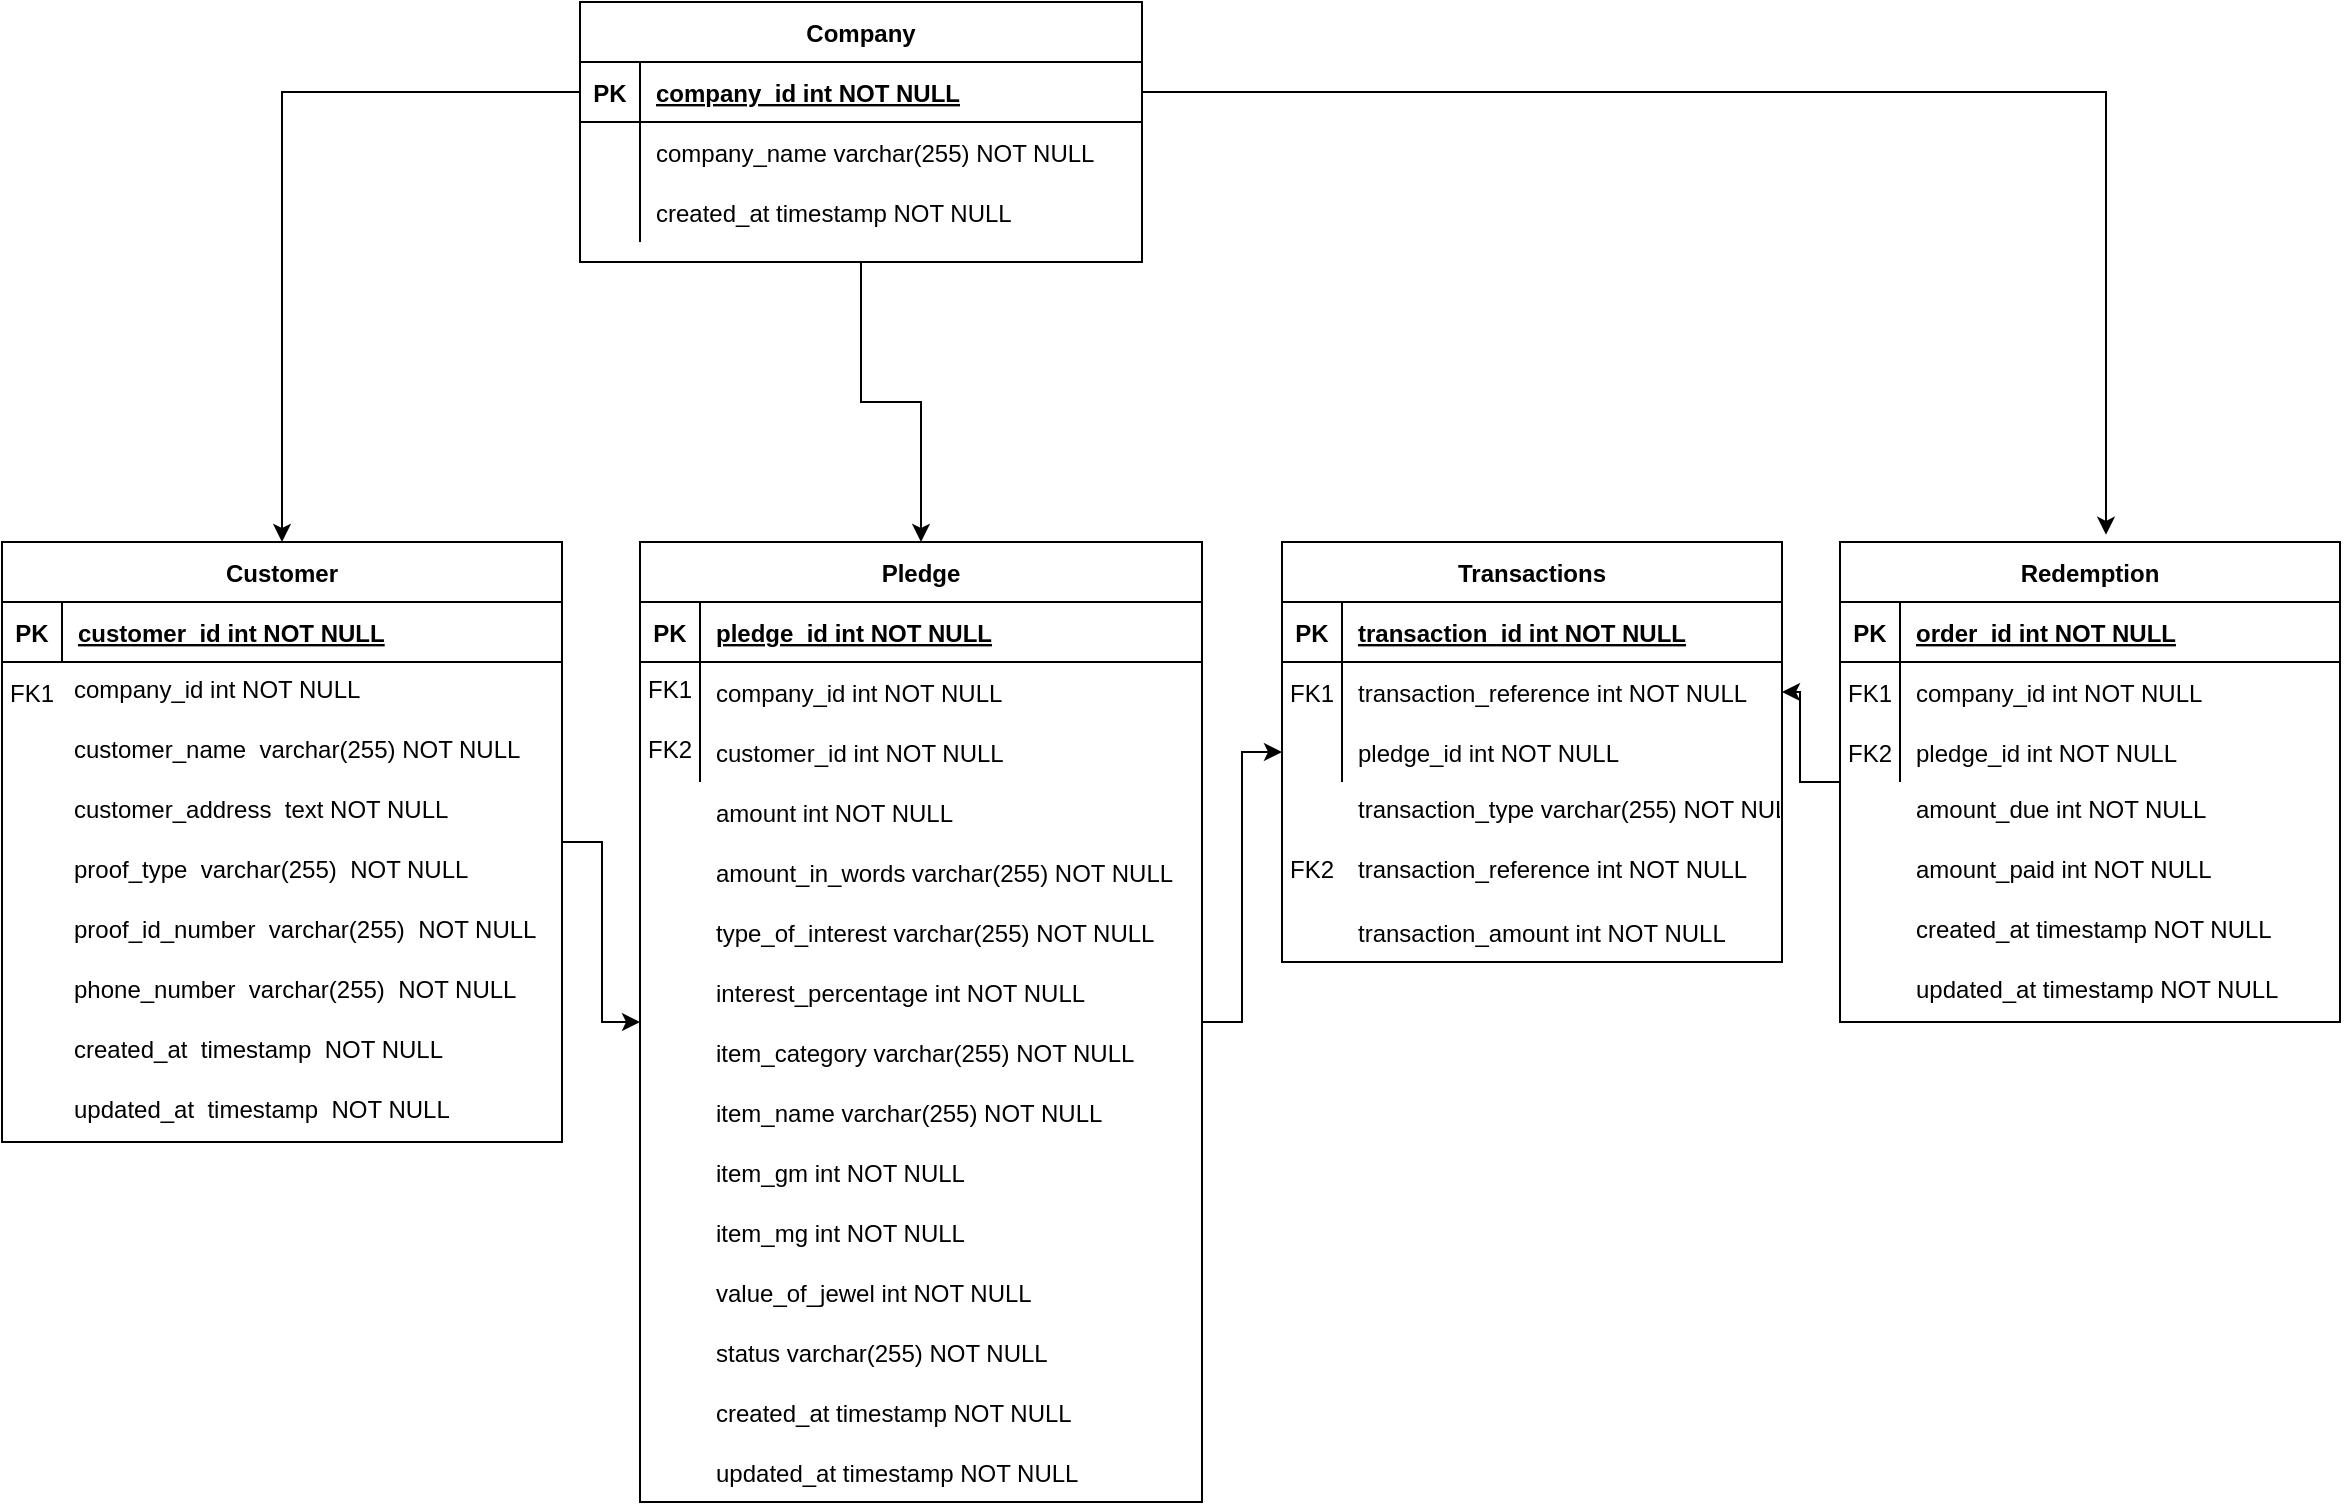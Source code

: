 <mxfile version="13.7.3" type="github">
  <diagram id="R2lEEEUBdFMjLlhIrx00" name="Page-1">
    <mxGraphModel dx="1527" dy="1038" grid="1" gridSize="10" guides="1" tooltips="1" connect="1" arrows="1" fold="1" page="1" pageScale="1" pageWidth="1169" pageHeight="827" math="0" shadow="0" extFonts="Permanent Marker^https://fonts.googleapis.com/css?family=Permanent+Marker">
      <root>
        <mxCell id="0" />
        <mxCell id="1" parent="0" />
        <mxCell id="zC1nD_1W9dDtXzHScZpq-26" style="edgeStyle=orthogonalEdgeStyle;rounded=0;orthogonalLoop=1;jettySize=auto;html=1;" edge="1" parent="1" source="C-vyLk0tnHw3VtMMgP7b-13" target="zC1nD_1W9dDtXzHScZpq-5">
          <mxGeometry relative="1" as="geometry" />
        </mxCell>
        <mxCell id="C-vyLk0tnHw3VtMMgP7b-13" value="Company" style="shape=table;startSize=30;container=1;collapsible=1;childLayout=tableLayout;fixedRows=1;rowLines=0;fontStyle=1;align=center;resizeLast=1;" parent="1" vertex="1">
          <mxGeometry x="289" y="10" width="281" height="130" as="geometry" />
        </mxCell>
        <mxCell id="C-vyLk0tnHw3VtMMgP7b-14" value="" style="shape=partialRectangle;collapsible=0;dropTarget=0;pointerEvents=0;fillColor=none;points=[[0,0.5],[1,0.5]];portConstraint=eastwest;top=0;left=0;right=0;bottom=1;" parent="C-vyLk0tnHw3VtMMgP7b-13" vertex="1">
          <mxGeometry y="30" width="281" height="30" as="geometry" />
        </mxCell>
        <mxCell id="C-vyLk0tnHw3VtMMgP7b-15" value="PK" style="shape=partialRectangle;overflow=hidden;connectable=0;fillColor=none;top=0;left=0;bottom=0;right=0;fontStyle=1;" parent="C-vyLk0tnHw3VtMMgP7b-14" vertex="1">
          <mxGeometry width="30" height="30" as="geometry" />
        </mxCell>
        <mxCell id="C-vyLk0tnHw3VtMMgP7b-16" value="company_id int NOT NULL " style="shape=partialRectangle;overflow=hidden;connectable=0;fillColor=none;top=0;left=0;bottom=0;right=0;align=left;spacingLeft=6;fontStyle=5;" parent="C-vyLk0tnHw3VtMMgP7b-14" vertex="1">
          <mxGeometry x="30" width="251" height="30" as="geometry" />
        </mxCell>
        <mxCell id="C-vyLk0tnHw3VtMMgP7b-17" value="" style="shape=partialRectangle;collapsible=0;dropTarget=0;pointerEvents=0;fillColor=none;points=[[0,0.5],[1,0.5]];portConstraint=eastwest;top=0;left=0;right=0;bottom=0;" parent="C-vyLk0tnHw3VtMMgP7b-13" vertex="1">
          <mxGeometry y="60" width="281" height="30" as="geometry" />
        </mxCell>
        <mxCell id="C-vyLk0tnHw3VtMMgP7b-18" value="" style="shape=partialRectangle;overflow=hidden;connectable=0;fillColor=none;top=0;left=0;bottom=0;right=0;" parent="C-vyLk0tnHw3VtMMgP7b-17" vertex="1">
          <mxGeometry width="30" height="30" as="geometry" />
        </mxCell>
        <mxCell id="C-vyLk0tnHw3VtMMgP7b-19" value="company_name varchar(255) NOT NULL" style="shape=partialRectangle;overflow=hidden;connectable=0;fillColor=none;top=0;left=0;bottom=0;right=0;align=left;spacingLeft=6;" parent="C-vyLk0tnHw3VtMMgP7b-17" vertex="1">
          <mxGeometry x="30" width="251" height="30" as="geometry" />
        </mxCell>
        <mxCell id="C-vyLk0tnHw3VtMMgP7b-20" value="" style="shape=partialRectangle;collapsible=0;dropTarget=0;pointerEvents=0;fillColor=none;points=[[0,0.5],[1,0.5]];portConstraint=eastwest;top=0;left=0;right=0;bottom=0;" parent="C-vyLk0tnHw3VtMMgP7b-13" vertex="1">
          <mxGeometry y="90" width="281" height="30" as="geometry" />
        </mxCell>
        <mxCell id="C-vyLk0tnHw3VtMMgP7b-21" value="" style="shape=partialRectangle;overflow=hidden;connectable=0;fillColor=none;top=0;left=0;bottom=0;right=0;" parent="C-vyLk0tnHw3VtMMgP7b-20" vertex="1">
          <mxGeometry width="30" height="30" as="geometry" />
        </mxCell>
        <mxCell id="C-vyLk0tnHw3VtMMgP7b-22" value="created_at timestamp NOT NULL" style="shape=partialRectangle;overflow=hidden;connectable=0;fillColor=none;top=0;left=0;bottom=0;right=0;align=left;spacingLeft=6;" parent="C-vyLk0tnHw3VtMMgP7b-20" vertex="1">
          <mxGeometry x="30" width="251" height="30" as="geometry" />
        </mxCell>
        <mxCell id="zC1nD_1W9dDtXzHScZpq-3" style="edgeStyle=orthogonalEdgeStyle;rounded=0;orthogonalLoop=1;jettySize=auto;html=1;entryX=0.532;entryY=-0.015;entryDx=0;entryDy=0;entryPerimeter=0;" edge="1" parent="1" source="C-vyLk0tnHw3VtMMgP7b-14" target="C-vyLk0tnHw3VtMMgP7b-2">
          <mxGeometry relative="1" as="geometry" />
        </mxCell>
        <mxCell id="zC1nD_1W9dDtXzHScZpq-34" style="edgeStyle=orthogonalEdgeStyle;rounded=0;orthogonalLoop=1;jettySize=auto;html=1;entryX=0;entryY=0.5;entryDx=0;entryDy=0;" edge="1" parent="1" source="C-vyLk0tnHw3VtMMgP7b-23" target="zC1nD_1W9dDtXzHScZpq-5">
          <mxGeometry relative="1" as="geometry" />
        </mxCell>
        <mxCell id="C-vyLk0tnHw3VtMMgP7b-23" value="Customer" style="shape=table;startSize=30;container=1;collapsible=1;childLayout=tableLayout;fixedRows=1;rowLines=0;fontStyle=1;align=center;resizeLast=1;" parent="1" vertex="1">
          <mxGeometry y="280" width="280" height="300" as="geometry" />
        </mxCell>
        <mxCell id="C-vyLk0tnHw3VtMMgP7b-24" value="" style="shape=partialRectangle;collapsible=0;dropTarget=0;pointerEvents=0;fillColor=none;points=[[0,0.5],[1,0.5]];portConstraint=eastwest;top=0;left=0;right=0;bottom=1;" parent="C-vyLk0tnHw3VtMMgP7b-23" vertex="1">
          <mxGeometry y="30" width="280" height="30" as="geometry" />
        </mxCell>
        <mxCell id="C-vyLk0tnHw3VtMMgP7b-25" value="PK" style="shape=partialRectangle;overflow=hidden;connectable=0;fillColor=none;top=0;left=0;bottom=0;right=0;fontStyle=1;" parent="C-vyLk0tnHw3VtMMgP7b-24" vertex="1">
          <mxGeometry width="30" height="30" as="geometry" />
        </mxCell>
        <mxCell id="C-vyLk0tnHw3VtMMgP7b-26" value="customer_id int NOT NULL " style="shape=partialRectangle;overflow=hidden;connectable=0;fillColor=none;top=0;left=0;bottom=0;right=0;align=left;spacingLeft=6;fontStyle=5;" parent="C-vyLk0tnHw3VtMMgP7b-24" vertex="1">
          <mxGeometry x="30" width="250" height="30" as="geometry" />
        </mxCell>
        <mxCell id="zC1nD_1W9dDtXzHScZpq-4" style="edgeStyle=orthogonalEdgeStyle;rounded=0;orthogonalLoop=1;jettySize=auto;html=1;entryX=0.5;entryY=0;entryDx=0;entryDy=0;" edge="1" parent="1" source="C-vyLk0tnHw3VtMMgP7b-14" target="C-vyLk0tnHw3VtMMgP7b-23">
          <mxGeometry relative="1" as="geometry" />
        </mxCell>
        <mxCell id="zC1nD_1W9dDtXzHScZpq-18" value="FK1" style="shape=partialRectangle;overflow=hidden;connectable=0;fillColor=none;top=0;left=0;bottom=0;right=0;" vertex="1" parent="1">
          <mxGeometry y="340" width="30" height="30" as="geometry" />
        </mxCell>
        <mxCell id="zC1nD_1W9dDtXzHScZpq-22" value="customer_address  text NOT NULL" style="text;strokeColor=none;fillColor=none;spacingLeft=4;spacingRight=4;overflow=hidden;rotatable=0;points=[[0,0.5],[1,0.5]];portConstraint=eastwest;fontSize=12;" vertex="1" parent="1">
          <mxGeometry x="30" y="400" width="250" height="30" as="geometry" />
        </mxCell>
        <mxCell id="zC1nD_1W9dDtXzHScZpq-23" value="company_id int NOT NULL" style="text;strokeColor=none;fillColor=none;spacingLeft=4;spacingRight=4;overflow=hidden;rotatable=0;points=[[0,0.5],[1,0.5]];portConstraint=eastwest;fontSize=12;" vertex="1" parent="1">
          <mxGeometry x="30" y="340" width="220" height="30" as="geometry" />
        </mxCell>
        <mxCell id="zC1nD_1W9dDtXzHScZpq-24" value="customer_name  varchar(255) NOT NULL" style="text;strokeColor=none;fillColor=none;spacingLeft=4;spacingRight=4;overflow=hidden;rotatable=0;points=[[0,0.5],[1,0.5]];portConstraint=eastwest;fontSize=12;" vertex="1" parent="1">
          <mxGeometry x="30" y="370" width="250" height="30" as="geometry" />
        </mxCell>
        <mxCell id="zC1nD_1W9dDtXzHScZpq-25" value="proof_type  varchar(255)  NOT NULL" style="text;strokeColor=none;fillColor=none;spacingLeft=4;spacingRight=4;overflow=hidden;rotatable=0;points=[[0,0.5],[1,0.5]];portConstraint=eastwest;fontSize=12;" vertex="1" parent="1">
          <mxGeometry x="30" y="430" width="250" height="30" as="geometry" />
        </mxCell>
        <mxCell id="zC1nD_1W9dDtXzHScZpq-27" value="proof_id_number  varchar(255)  NOT NULL" style="text;strokeColor=none;fillColor=none;spacingLeft=4;spacingRight=4;overflow=hidden;rotatable=0;points=[[0,0.5],[1,0.5]];portConstraint=eastwest;fontSize=12;" vertex="1" parent="1">
          <mxGeometry x="30" y="460" width="250" height="30" as="geometry" />
        </mxCell>
        <mxCell id="zC1nD_1W9dDtXzHScZpq-28" value="phone_number  varchar(255)  NOT NULL" style="text;strokeColor=none;fillColor=none;spacingLeft=4;spacingRight=4;overflow=hidden;rotatable=0;points=[[0,0.5],[1,0.5]];portConstraint=eastwest;fontSize=12;" vertex="1" parent="1">
          <mxGeometry x="30" y="490" width="250" height="30" as="geometry" />
        </mxCell>
        <mxCell id="zC1nD_1W9dDtXzHScZpq-29" value="created_at  timestamp  NOT NULL" style="text;strokeColor=none;fillColor=none;spacingLeft=4;spacingRight=4;overflow=hidden;rotatable=0;points=[[0,0.5],[1,0.5]];portConstraint=eastwest;fontSize=12;" vertex="1" parent="1">
          <mxGeometry x="30" y="520" width="250" height="30" as="geometry" />
        </mxCell>
        <mxCell id="zC1nD_1W9dDtXzHScZpq-30" value="updated_at  timestamp  NOT NULL" style="text;strokeColor=none;fillColor=none;spacingLeft=4;spacingRight=4;overflow=hidden;rotatable=0;points=[[0,0.5],[1,0.5]];portConstraint=eastwest;fontSize=12;" vertex="1" parent="1">
          <mxGeometry x="30" y="550" width="250" height="30" as="geometry" />
        </mxCell>
        <mxCell id="zC1nD_1W9dDtXzHScZpq-31" value="FK1" style="shape=partialRectangle;overflow=hidden;connectable=0;fillColor=none;top=0;left=0;bottom=0;right=0;" vertex="1" parent="1">
          <mxGeometry x="319" y="338" width="30" height="30" as="geometry" />
        </mxCell>
        <mxCell id="zC1nD_1W9dDtXzHScZpq-32" value="updated_at timestamp NOT NULL" style="shape=partialRectangle;overflow=hidden;connectable=0;fillColor=none;top=0;left=0;bottom=0;right=0;align=left;spacingLeft=6;" vertex="1" parent="1">
          <mxGeometry x="349" y="730" width="251" height="30" as="geometry" />
        </mxCell>
        <mxCell id="zC1nD_1W9dDtXzHScZpq-33" value="FK2" style="shape=partialRectangle;overflow=hidden;connectable=0;fillColor=none;top=0;left=0;bottom=0;right=0;" vertex="1" parent="1">
          <mxGeometry x="319" y="368" width="30" height="30" as="geometry" />
        </mxCell>
        <mxCell id="zC1nD_1W9dDtXzHScZpq-35" value="amount int NOT NULL" style="shape=partialRectangle;overflow=hidden;connectable=0;fillColor=none;top=0;left=0;bottom=0;right=0;align=left;spacingLeft=6;" vertex="1" parent="1">
          <mxGeometry x="349" y="400" width="251" height="30" as="geometry" />
        </mxCell>
        <mxCell id="zC1nD_1W9dDtXzHScZpq-36" value="created_at timestamp NOT NULL" style="shape=partialRectangle;overflow=hidden;connectable=0;fillColor=none;top=0;left=0;bottom=0;right=0;align=left;spacingLeft=6;" vertex="1" parent="1">
          <mxGeometry x="349" y="700" width="251" height="30" as="geometry" />
        </mxCell>
        <mxCell id="zC1nD_1W9dDtXzHScZpq-37" value="amount_in_words varchar(255) NOT NULL" style="shape=partialRectangle;overflow=hidden;connectable=0;fillColor=none;top=0;left=0;bottom=0;right=0;align=left;spacingLeft=6;" vertex="1" parent="1">
          <mxGeometry x="349" y="430" width="251" height="30" as="geometry" />
        </mxCell>
        <mxCell id="zC1nD_1W9dDtXzHScZpq-38" value="type_of_interest varchar(255) NOT NULL" style="shape=partialRectangle;overflow=hidden;connectable=0;fillColor=none;top=0;left=0;bottom=0;right=0;align=left;spacingLeft=6;" vertex="1" parent="1">
          <mxGeometry x="349" y="460" width="251" height="30" as="geometry" />
        </mxCell>
        <mxCell id="zC1nD_1W9dDtXzHScZpq-39" value="interest_percentage int NOT NULL" style="shape=partialRectangle;overflow=hidden;connectable=0;fillColor=none;top=0;left=0;bottom=0;right=0;align=left;spacingLeft=6;" vertex="1" parent="1">
          <mxGeometry x="349" y="490" width="251" height="30" as="geometry" />
        </mxCell>
        <mxCell id="zC1nD_1W9dDtXzHScZpq-68" style="edgeStyle=orthogonalEdgeStyle;rounded=0;orthogonalLoop=1;jettySize=auto;html=1;exitX=0;exitY=0.5;exitDx=0;exitDy=0;entryX=1;entryY=0.5;entryDx=0;entryDy=0;" edge="1" parent="1" source="C-vyLk0tnHw3VtMMgP7b-2" target="zC1nD_1W9dDtXzHScZpq-58">
          <mxGeometry relative="1" as="geometry" />
        </mxCell>
        <mxCell id="C-vyLk0tnHw3VtMMgP7b-2" value="Redemption" style="shape=table;startSize=30;container=1;collapsible=1;childLayout=tableLayout;fixedRows=1;rowLines=0;fontStyle=1;align=center;resizeLast=1;" parent="1" vertex="1">
          <mxGeometry x="919" y="280" width="250" height="240" as="geometry" />
        </mxCell>
        <mxCell id="C-vyLk0tnHw3VtMMgP7b-3" value="" style="shape=partialRectangle;collapsible=0;dropTarget=0;pointerEvents=0;fillColor=none;points=[[0,0.5],[1,0.5]];portConstraint=eastwest;top=0;left=0;right=0;bottom=1;" parent="C-vyLk0tnHw3VtMMgP7b-2" vertex="1">
          <mxGeometry y="30" width="250" height="30" as="geometry" />
        </mxCell>
        <mxCell id="C-vyLk0tnHw3VtMMgP7b-4" value="PK" style="shape=partialRectangle;overflow=hidden;connectable=0;fillColor=none;top=0;left=0;bottom=0;right=0;fontStyle=1;" parent="C-vyLk0tnHw3VtMMgP7b-3" vertex="1">
          <mxGeometry width="30" height="30" as="geometry" />
        </mxCell>
        <mxCell id="C-vyLk0tnHw3VtMMgP7b-5" value="order_id int NOT NULL " style="shape=partialRectangle;overflow=hidden;connectable=0;fillColor=none;top=0;left=0;bottom=0;right=0;align=left;spacingLeft=6;fontStyle=5;" parent="C-vyLk0tnHw3VtMMgP7b-3" vertex="1">
          <mxGeometry x="30" width="220" height="30" as="geometry" />
        </mxCell>
        <mxCell id="C-vyLk0tnHw3VtMMgP7b-6" value="" style="shape=partialRectangle;collapsible=0;dropTarget=0;pointerEvents=0;fillColor=none;points=[[0,0.5],[1,0.5]];portConstraint=eastwest;top=0;left=0;right=0;bottom=0;" parent="C-vyLk0tnHw3VtMMgP7b-2" vertex="1">
          <mxGeometry y="60" width="250" height="30" as="geometry" />
        </mxCell>
        <mxCell id="C-vyLk0tnHw3VtMMgP7b-7" value="FK1" style="shape=partialRectangle;overflow=hidden;connectable=0;fillColor=none;top=0;left=0;bottom=0;right=0;" parent="C-vyLk0tnHw3VtMMgP7b-6" vertex="1">
          <mxGeometry width="30" height="30" as="geometry" />
        </mxCell>
        <mxCell id="C-vyLk0tnHw3VtMMgP7b-8" value="company_id int NOT NULL" style="shape=partialRectangle;overflow=hidden;connectable=0;fillColor=none;top=0;left=0;bottom=0;right=0;align=left;spacingLeft=6;" parent="C-vyLk0tnHw3VtMMgP7b-6" vertex="1">
          <mxGeometry x="30" width="220" height="30" as="geometry" />
        </mxCell>
        <mxCell id="C-vyLk0tnHw3VtMMgP7b-9" value="" style="shape=partialRectangle;collapsible=0;dropTarget=0;pointerEvents=0;fillColor=none;points=[[0,0.5],[1,0.5]];portConstraint=eastwest;top=0;left=0;right=0;bottom=0;" parent="C-vyLk0tnHw3VtMMgP7b-2" vertex="1">
          <mxGeometry y="90" width="250" height="30" as="geometry" />
        </mxCell>
        <mxCell id="C-vyLk0tnHw3VtMMgP7b-10" value="" style="shape=partialRectangle;overflow=hidden;connectable=0;fillColor=none;top=0;left=0;bottom=0;right=0;" parent="C-vyLk0tnHw3VtMMgP7b-9" vertex="1">
          <mxGeometry width="30" height="30" as="geometry" />
        </mxCell>
        <mxCell id="C-vyLk0tnHw3VtMMgP7b-11" value="pledge_id int NOT NULL" style="shape=partialRectangle;overflow=hidden;connectable=0;fillColor=none;top=0;left=0;bottom=0;right=0;align=left;spacingLeft=6;" parent="C-vyLk0tnHw3VtMMgP7b-9" vertex="1">
          <mxGeometry x="30" width="220" height="30" as="geometry" />
        </mxCell>
        <mxCell id="zC1nD_1W9dDtXzHScZpq-40" value="item_category varchar(255) NOT NULL" style="shape=partialRectangle;overflow=hidden;connectable=0;fillColor=none;top=0;left=0;bottom=0;right=0;align=left;spacingLeft=6;" vertex="1" parent="1">
          <mxGeometry x="349" y="520" width="251" height="30" as="geometry" />
        </mxCell>
        <mxCell id="zC1nD_1W9dDtXzHScZpq-41" value="item_name varchar(255) NOT NULL" style="shape=partialRectangle;overflow=hidden;connectable=0;fillColor=none;top=0;left=0;bottom=0;right=0;align=left;spacingLeft=6;" vertex="1" parent="1">
          <mxGeometry x="349" y="550" width="251" height="30" as="geometry" />
        </mxCell>
        <mxCell id="zC1nD_1W9dDtXzHScZpq-42" value="item_gm int NOT NULL" style="shape=partialRectangle;overflow=hidden;connectable=0;fillColor=none;top=0;left=0;bottom=0;right=0;align=left;spacingLeft=6;" vertex="1" parent="1">
          <mxGeometry x="349" y="580" width="251" height="30" as="geometry" />
        </mxCell>
        <mxCell id="zC1nD_1W9dDtXzHScZpq-43" value="item_mg int NOT NULL" style="shape=partialRectangle;overflow=hidden;connectable=0;fillColor=none;top=0;left=0;bottom=0;right=0;align=left;spacingLeft=6;" vertex="1" parent="1">
          <mxGeometry x="349" y="610" width="251" height="30" as="geometry" />
        </mxCell>
        <mxCell id="zC1nD_1W9dDtXzHScZpq-44" value="value_of_jewel int NOT NULL" style="shape=partialRectangle;overflow=hidden;connectable=0;fillColor=none;top=0;left=0;bottom=0;right=0;align=left;spacingLeft=6;" vertex="1" parent="1">
          <mxGeometry x="349" y="640" width="251" height="30" as="geometry" />
        </mxCell>
        <mxCell id="zC1nD_1W9dDtXzHScZpq-45" value="status varchar(255) NOT NULL" style="shape=partialRectangle;overflow=hidden;connectable=0;fillColor=none;top=0;left=0;bottom=0;right=0;align=left;spacingLeft=6;" vertex="1" parent="1">
          <mxGeometry x="349" y="670" width="251" height="30" as="geometry" />
        </mxCell>
        <mxCell id="zC1nD_1W9dDtXzHScZpq-46" value="FK2" style="shape=partialRectangle;overflow=hidden;connectable=0;fillColor=none;top=0;left=0;bottom=0;right=0;" vertex="1" parent="1">
          <mxGeometry x="919" y="370" width="30" height="30" as="geometry" />
        </mxCell>
        <mxCell id="zC1nD_1W9dDtXzHScZpq-47" value="amount_due int NOT NULL" style="shape=partialRectangle;overflow=hidden;connectable=0;fillColor=none;top=0;left=0;bottom=0;right=0;align=left;spacingLeft=6;" vertex="1" parent="1">
          <mxGeometry x="949" y="398" width="220" height="30" as="geometry" />
        </mxCell>
        <mxCell id="zC1nD_1W9dDtXzHScZpq-48" value="amount_paid int NOT NULL" style="shape=partialRectangle;overflow=hidden;connectable=0;fillColor=none;top=0;left=0;bottom=0;right=0;align=left;spacingLeft=6;" vertex="1" parent="1">
          <mxGeometry x="949" y="428" width="220" height="30" as="geometry" />
        </mxCell>
        <mxCell id="zC1nD_1W9dDtXzHScZpq-49" value="updated_at timestamp NOT NULL" style="shape=partialRectangle;overflow=hidden;connectable=0;fillColor=none;top=0;left=0;bottom=0;right=0;align=left;spacingLeft=6;" vertex="1" parent="1">
          <mxGeometry x="949" y="488" width="221" height="30" as="geometry" />
        </mxCell>
        <mxCell id="zC1nD_1W9dDtXzHScZpq-50" value="created_at timestamp NOT NULL" style="shape=partialRectangle;overflow=hidden;connectable=0;fillColor=none;top=0;left=0;bottom=0;right=0;align=left;spacingLeft=6;" vertex="1" parent="1">
          <mxGeometry x="949" y="458" width="221" height="30" as="geometry" />
        </mxCell>
        <mxCell id="zC1nD_1W9dDtXzHScZpq-67" style="edgeStyle=orthogonalEdgeStyle;rounded=0;orthogonalLoop=1;jettySize=auto;html=1;exitX=1;exitY=0.5;exitDx=0;exitDy=0;entryX=0;entryY=0.5;entryDx=0;entryDy=0;" edge="1" parent="1" source="zC1nD_1W9dDtXzHScZpq-5" target="zC1nD_1W9dDtXzHScZpq-61">
          <mxGeometry relative="1" as="geometry" />
        </mxCell>
        <mxCell id="zC1nD_1W9dDtXzHScZpq-5" value="Pledge" style="shape=table;startSize=30;container=1;collapsible=1;childLayout=tableLayout;fixedRows=1;rowLines=0;fontStyle=1;align=center;resizeLast=1;" vertex="1" parent="1">
          <mxGeometry x="319" y="280" width="281" height="480" as="geometry" />
        </mxCell>
        <mxCell id="zC1nD_1W9dDtXzHScZpq-6" value="" style="shape=partialRectangle;collapsible=0;dropTarget=0;pointerEvents=0;fillColor=none;points=[[0,0.5],[1,0.5]];portConstraint=eastwest;top=0;left=0;right=0;bottom=1;" vertex="1" parent="zC1nD_1W9dDtXzHScZpq-5">
          <mxGeometry y="30" width="281" height="30" as="geometry" />
        </mxCell>
        <mxCell id="zC1nD_1W9dDtXzHScZpq-7" value="PK" style="shape=partialRectangle;overflow=hidden;connectable=0;fillColor=none;top=0;left=0;bottom=0;right=0;fontStyle=1;" vertex="1" parent="zC1nD_1W9dDtXzHScZpq-6">
          <mxGeometry width="30" height="30" as="geometry" />
        </mxCell>
        <mxCell id="zC1nD_1W9dDtXzHScZpq-8" value="pledge_id int NOT NULL " style="shape=partialRectangle;overflow=hidden;connectable=0;fillColor=none;top=0;left=0;bottom=0;right=0;align=left;spacingLeft=6;fontStyle=5;" vertex="1" parent="zC1nD_1W9dDtXzHScZpq-6">
          <mxGeometry x="30" width="251" height="30" as="geometry" />
        </mxCell>
        <mxCell id="zC1nD_1W9dDtXzHScZpq-9" value="" style="shape=partialRectangle;collapsible=0;dropTarget=0;pointerEvents=0;fillColor=none;points=[[0,0.5],[1,0.5]];portConstraint=eastwest;top=0;left=0;right=0;bottom=0;" vertex="1" parent="zC1nD_1W9dDtXzHScZpq-5">
          <mxGeometry y="60" width="281" height="30" as="geometry" />
        </mxCell>
        <mxCell id="zC1nD_1W9dDtXzHScZpq-10" value="" style="shape=partialRectangle;overflow=hidden;connectable=0;fillColor=none;top=0;left=0;bottom=0;right=0;" vertex="1" parent="zC1nD_1W9dDtXzHScZpq-9">
          <mxGeometry width="30" height="30" as="geometry" />
        </mxCell>
        <mxCell id="zC1nD_1W9dDtXzHScZpq-11" value="company_id int NOT NULL" style="shape=partialRectangle;overflow=hidden;connectable=0;fillColor=none;top=0;left=0;bottom=0;right=0;align=left;spacingLeft=6;" vertex="1" parent="zC1nD_1W9dDtXzHScZpq-9">
          <mxGeometry x="30" width="251" height="30" as="geometry" />
        </mxCell>
        <mxCell id="zC1nD_1W9dDtXzHScZpq-12" value="" style="shape=partialRectangle;collapsible=0;dropTarget=0;pointerEvents=0;fillColor=none;points=[[0,0.5],[1,0.5]];portConstraint=eastwest;top=0;left=0;right=0;bottom=0;" vertex="1" parent="zC1nD_1W9dDtXzHScZpq-5">
          <mxGeometry y="90" width="281" height="30" as="geometry" />
        </mxCell>
        <mxCell id="zC1nD_1W9dDtXzHScZpq-13" value="" style="shape=partialRectangle;overflow=hidden;connectable=0;fillColor=none;top=0;left=0;bottom=0;right=0;" vertex="1" parent="zC1nD_1W9dDtXzHScZpq-12">
          <mxGeometry width="30" height="30" as="geometry" />
        </mxCell>
        <mxCell id="zC1nD_1W9dDtXzHScZpq-14" value="customer_id int NOT NULL" style="shape=partialRectangle;overflow=hidden;connectable=0;fillColor=none;top=0;left=0;bottom=0;right=0;align=left;spacingLeft=6;" vertex="1" parent="zC1nD_1W9dDtXzHScZpq-12">
          <mxGeometry x="30" width="251" height="30" as="geometry" />
        </mxCell>
        <mxCell id="zC1nD_1W9dDtXzHScZpq-54" value="Transactions" style="shape=table;startSize=30;container=1;collapsible=1;childLayout=tableLayout;fixedRows=1;rowLines=0;fontStyle=1;align=center;resizeLast=1;" vertex="1" parent="1">
          <mxGeometry x="640" y="280" width="250" height="210" as="geometry" />
        </mxCell>
        <mxCell id="zC1nD_1W9dDtXzHScZpq-55" value="" style="shape=partialRectangle;collapsible=0;dropTarget=0;pointerEvents=0;fillColor=none;points=[[0,0.5],[1,0.5]];portConstraint=eastwest;top=0;left=0;right=0;bottom=1;" vertex="1" parent="zC1nD_1W9dDtXzHScZpq-54">
          <mxGeometry y="30" width="250" height="30" as="geometry" />
        </mxCell>
        <mxCell id="zC1nD_1W9dDtXzHScZpq-56" value="PK" style="shape=partialRectangle;overflow=hidden;connectable=0;fillColor=none;top=0;left=0;bottom=0;right=0;fontStyle=1;" vertex="1" parent="zC1nD_1W9dDtXzHScZpq-55">
          <mxGeometry width="30" height="30" as="geometry" />
        </mxCell>
        <mxCell id="zC1nD_1W9dDtXzHScZpq-57" value="transaction_id int NOT NULL " style="shape=partialRectangle;overflow=hidden;connectable=0;fillColor=none;top=0;left=0;bottom=0;right=0;align=left;spacingLeft=6;fontStyle=5;" vertex="1" parent="zC1nD_1W9dDtXzHScZpq-55">
          <mxGeometry x="30" width="220" height="30" as="geometry" />
        </mxCell>
        <mxCell id="zC1nD_1W9dDtXzHScZpq-58" value="" style="shape=partialRectangle;collapsible=0;dropTarget=0;pointerEvents=0;fillColor=none;points=[[0,0.5],[1,0.5]];portConstraint=eastwest;top=0;left=0;right=0;bottom=0;" vertex="1" parent="zC1nD_1W9dDtXzHScZpq-54">
          <mxGeometry y="60" width="250" height="30" as="geometry" />
        </mxCell>
        <mxCell id="zC1nD_1W9dDtXzHScZpq-59" value="FK1" style="shape=partialRectangle;overflow=hidden;connectable=0;fillColor=none;top=0;left=0;bottom=0;right=0;" vertex="1" parent="zC1nD_1W9dDtXzHScZpq-58">
          <mxGeometry width="30" height="30" as="geometry" />
        </mxCell>
        <mxCell id="zC1nD_1W9dDtXzHScZpq-60" value="transaction_reference int NOT NULL" style="shape=partialRectangle;overflow=hidden;connectable=0;fillColor=none;top=0;left=0;bottom=0;right=0;align=left;spacingLeft=6;" vertex="1" parent="zC1nD_1W9dDtXzHScZpq-58">
          <mxGeometry x="30" width="220" height="30" as="geometry" />
        </mxCell>
        <mxCell id="zC1nD_1W9dDtXzHScZpq-61" value="" style="shape=partialRectangle;collapsible=0;dropTarget=0;pointerEvents=0;fillColor=none;points=[[0,0.5],[1,0.5]];portConstraint=eastwest;top=0;left=0;right=0;bottom=0;" vertex="1" parent="zC1nD_1W9dDtXzHScZpq-54">
          <mxGeometry y="90" width="250" height="30" as="geometry" />
        </mxCell>
        <mxCell id="zC1nD_1W9dDtXzHScZpq-62" value="" style="shape=partialRectangle;overflow=hidden;connectable=0;fillColor=none;top=0;left=0;bottom=0;right=0;" vertex="1" parent="zC1nD_1W9dDtXzHScZpq-61">
          <mxGeometry width="30" height="30" as="geometry" />
        </mxCell>
        <mxCell id="zC1nD_1W9dDtXzHScZpq-63" value="pledge_id int NOT NULL" style="shape=partialRectangle;overflow=hidden;connectable=0;fillColor=none;top=0;left=0;bottom=0;right=0;align=left;spacingLeft=6;" vertex="1" parent="zC1nD_1W9dDtXzHScZpq-61">
          <mxGeometry x="30" width="220" height="30" as="geometry" />
        </mxCell>
        <mxCell id="zC1nD_1W9dDtXzHScZpq-64" value="transaction_type varchar(255) NOT NULL" style="shape=partialRectangle;overflow=hidden;connectable=0;fillColor=none;top=0;left=0;bottom=0;right=0;align=left;spacingLeft=6;" vertex="1" parent="1">
          <mxGeometry x="670" y="398" width="220" height="30" as="geometry" />
        </mxCell>
        <mxCell id="zC1nD_1W9dDtXzHScZpq-65" value="FK2" style="shape=partialRectangle;overflow=hidden;connectable=0;fillColor=none;top=0;left=0;bottom=0;right=0;" vertex="1" parent="1">
          <mxGeometry x="640" y="428" width="30" height="30" as="geometry" />
        </mxCell>
        <mxCell id="zC1nD_1W9dDtXzHScZpq-66" value="transaction_reference int NOT NULL" style="shape=partialRectangle;overflow=hidden;connectable=0;fillColor=none;top=0;left=0;bottom=0;right=0;align=left;spacingLeft=6;" vertex="1" parent="1">
          <mxGeometry x="670" y="428" width="220" height="30" as="geometry" />
        </mxCell>
        <mxCell id="zC1nD_1W9dDtXzHScZpq-69" value="transaction_amount int NOT NULL" style="shape=partialRectangle;overflow=hidden;connectable=0;fillColor=none;top=0;left=0;bottom=0;right=0;align=left;spacingLeft=6;" vertex="1" parent="1">
          <mxGeometry x="670" y="460" width="220" height="30" as="geometry" />
        </mxCell>
      </root>
    </mxGraphModel>
  </diagram>
</mxfile>
